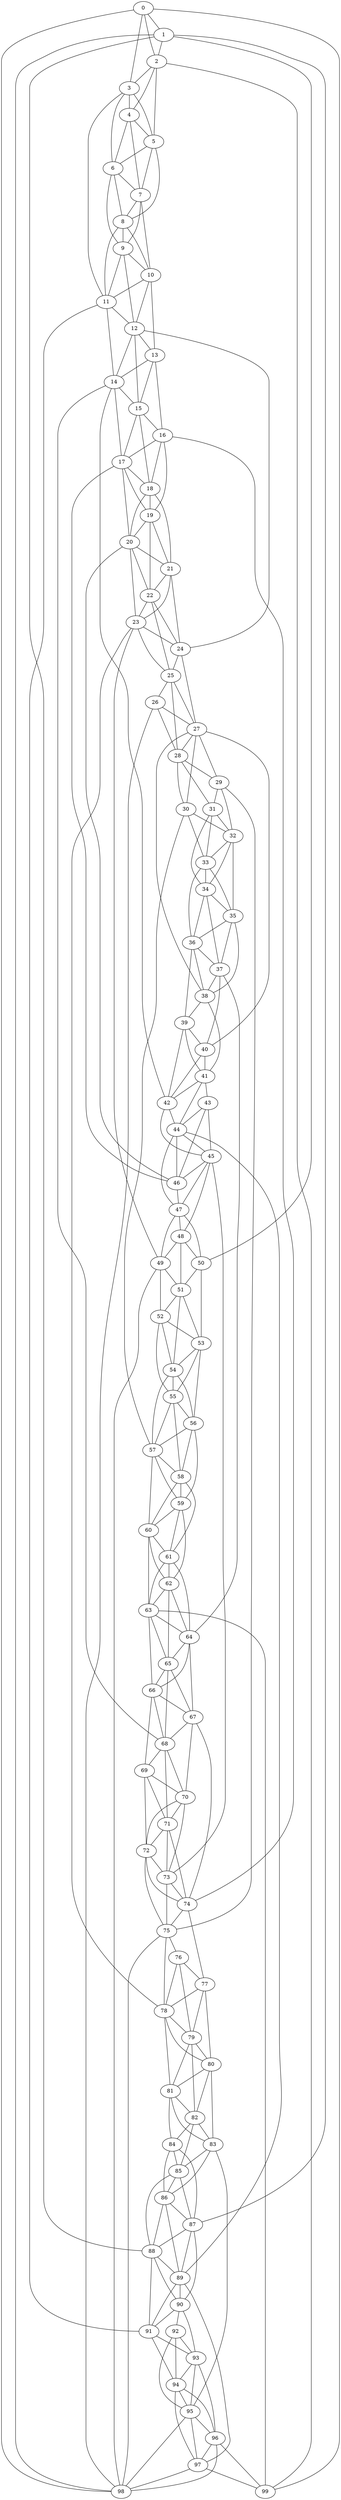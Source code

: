 strict graph "watts_strogatz_graph(100,6,0.1)" {
0;
1;
2;
3;
4;
5;
6;
7;
8;
9;
10;
11;
12;
13;
14;
15;
16;
17;
18;
19;
20;
21;
22;
23;
24;
25;
26;
27;
28;
29;
30;
31;
32;
33;
34;
35;
36;
37;
38;
39;
40;
41;
42;
43;
44;
45;
46;
47;
48;
49;
50;
51;
52;
53;
54;
55;
56;
57;
58;
59;
60;
61;
62;
63;
64;
65;
66;
67;
68;
69;
70;
71;
72;
73;
74;
75;
76;
77;
78;
79;
80;
81;
82;
83;
84;
85;
86;
87;
88;
89;
90;
91;
92;
93;
94;
95;
96;
97;
98;
99;
0 -- 1  [is_available=True, prob="0.770924380941"];
0 -- 2  [is_available=True, prob="0.605353941601"];
0 -- 3  [is_available=True, prob="0.238412320733"];
0 -- 98  [is_available=True, prob="0.283685204535"];
0 -- 99  [is_available=True, prob="0.440160290951"];
1 -- 2  [is_available=True, prob="0.222986892477"];
1 -- 98  [is_available=True, prob="0.249154061532"];
1 -- 50  [is_available=True, prob="0.718362316997"];
1 -- 87  [is_available=True, prob="0.970013911015"];
1 -- 88  [is_available=True, prob="0.142795034862"];
2 -- 3  [is_available=True, prob="0.971960962303"];
2 -- 4  [is_available=True, prob="0.719197393058"];
2 -- 5  [is_available=True, prob="0.386313902206"];
2 -- 99  [is_available=True, prob="0.215970689087"];
3 -- 4  [is_available=True, prob="0.563174753944"];
3 -- 5  [is_available=True, prob="1.0"];
3 -- 6  [is_available=True, prob="1.0"];
3 -- 11  [is_available=True, prob="0.163485620161"];
4 -- 5  [is_available=True, prob="0.755054214078"];
4 -- 6  [is_available=True, prob="0.598501060464"];
4 -- 7  [is_available=True, prob="0.718626209252"];
5 -- 6  [is_available=True, prob="0.178584835477"];
5 -- 7  [is_available=True, prob="1.0"];
5 -- 8  [is_available=True, prob="0.731656395602"];
6 -- 7  [is_available=True, prob="1.0"];
6 -- 8  [is_available=True, prob="0.633451263503"];
6 -- 9  [is_available=True, prob="0.0695112445153"];
7 -- 8  [is_available=True, prob="0.79013771405"];
7 -- 9  [is_available=True, prob="1.0"];
7 -- 10  [is_available=True, prob="1.0"];
8 -- 9  [is_available=True, prob="0.585064689171"];
8 -- 10  [is_available=True, prob="0.419019870919"];
8 -- 11  [is_available=True, prob="0.852371445978"];
9 -- 10  [is_available=True, prob="1.0"];
9 -- 11  [is_available=True, prob="0.537204092617"];
9 -- 12  [is_available=True, prob="0.950218059025"];
10 -- 11  [is_available=True, prob="0.177342746348"];
10 -- 12  [is_available=True, prob="0.908686530197"];
10 -- 13  [is_available=True, prob="0.104738946147"];
11 -- 12  [is_available=True, prob="0.046675576756"];
11 -- 14  [is_available=True, prob="0.279663560565"];
11 -- 91  [is_available=True, prob="0.184227892974"];
12 -- 13  [is_available=True, prob="0.0833330559065"];
12 -- 14  [is_available=True, prob="1.0"];
12 -- 15  [is_available=True, prob="0.42519170949"];
12 -- 24  [is_available=True, prob="0.672397495409"];
13 -- 14  [is_available=True, prob="0.264102612289"];
13 -- 15  [is_available=True, prob="0.250408489504"];
13 -- 16  [is_available=True, prob="0.0885906660392"];
14 -- 68  [is_available=True, prob="0.647561638523"];
14 -- 42  [is_available=True, prob="1.0"];
14 -- 15  [is_available=True, prob="1.0"];
14 -- 17  [is_available=True, prob="0.54069857529"];
15 -- 16  [is_available=True, prob="0.664695752881"];
15 -- 17  [is_available=True, prob="0.289723874114"];
15 -- 18  [is_available=True, prob="1.0"];
16 -- 74  [is_available=True, prob="0.402403351601"];
16 -- 17  [is_available=True, prob="0.0999999953542"];
16 -- 18  [is_available=True, prob="0.832986637533"];
16 -- 19  [is_available=True, prob="1.0"];
17 -- 18  [is_available=True, prob="1.0"];
17 -- 19  [is_available=True, prob="1.0"];
17 -- 20  [is_available=True, prob="1.0"];
17 -- 46  [is_available=True, prob="0.932216307075"];
18 -- 19  [is_available=True, prob="0.499009468429"];
18 -- 20  [is_available=True, prob="0.953526827796"];
18 -- 21  [is_available=True, prob="0.0536964249244"];
19 -- 20  [is_available=True, prob="0.80396052137"];
19 -- 21  [is_available=True, prob="0.211165559968"];
19 -- 22  [is_available=True, prob="0.468301324911"];
20 -- 46  [is_available=True, prob="1.0"];
20 -- 21  [is_available=True, prob="0.777442990326"];
20 -- 22  [is_available=True, prob="0.225948286368"];
20 -- 23  [is_available=True, prob="0.193692459572"];
21 -- 22  [is_available=True, prob="0.134857233186"];
21 -- 23  [is_available=True, prob="0.513349578428"];
21 -- 24  [is_available=True, prob="0.150973993963"];
22 -- 23  [is_available=True, prob="0.694454343391"];
22 -- 24  [is_available=True, prob="0.202821482432"];
22 -- 25  [is_available=True, prob="0.731157913844"];
23 -- 78  [is_available=True, prob="1.0"];
23 -- 49  [is_available=True, prob="0.437018215005"];
23 -- 24  [is_available=True, prob="0.63453288026"];
23 -- 25  [is_available=True, prob="0.420382501576"];
24 -- 25  [is_available=True, prob="0.515655477772"];
24 -- 27  [is_available=True, prob="0.211202553083"];
25 -- 26  [is_available=True, prob="0.80055853794"];
25 -- 27  [is_available=True, prob="0.152336778474"];
25 -- 28  [is_available=True, prob="0.493723176876"];
26 -- 98  [is_available=True, prob="0.244428990521"];
26 -- 27  [is_available=True, prob="0.0047603328697"];
26 -- 28  [is_available=True, prob="0.363284582755"];
27 -- 38  [is_available=True, prob="0.663117880945"];
27 -- 40  [is_available=True, prob="1.0"];
27 -- 28  [is_available=True, prob="1.0"];
27 -- 29  [is_available=True, prob="0.128499672616"];
27 -- 30  [is_available=True, prob="0.613293753773"];
28 -- 29  [is_available=True, prob="1.0"];
28 -- 30  [is_available=True, prob="1.0"];
28 -- 31  [is_available=True, prob="0.963086085272"];
29 -- 32  [is_available=True, prob="1.0"];
29 -- 75  [is_available=True, prob="0.613645573403"];
29 -- 31  [is_available=True, prob="0.0961595084521"];
30 -- 32  [is_available=True, prob="1.0"];
30 -- 33  [is_available=True, prob="0.879439869312"];
30 -- 57  [is_available=True, prob="1.0"];
31 -- 32  [is_available=True, prob="0.681975558766"];
31 -- 33  [is_available=True, prob="1.0"];
31 -- 34  [is_available=True, prob="1.0"];
32 -- 33  [is_available=True, prob="0.492286381249"];
32 -- 34  [is_available=True, prob="0.397375230732"];
32 -- 35  [is_available=True, prob="0.831609907918"];
33 -- 34  [is_available=True, prob="1.0"];
33 -- 35  [is_available=True, prob="0.18199894868"];
33 -- 36  [is_available=True, prob="1.0"];
34 -- 35  [is_available=True, prob="1.0"];
34 -- 36  [is_available=True, prob="0.099887292234"];
34 -- 37  [is_available=True, prob="0.236833998643"];
35 -- 36  [is_available=True, prob="0.200012960026"];
35 -- 37  [is_available=True, prob="0.946067243234"];
35 -- 38  [is_available=True, prob="0.89509797365"];
36 -- 37  [is_available=True, prob="1.0"];
36 -- 38  [is_available=True, prob="0.528527190435"];
36 -- 39  [is_available=True, prob="0.91483699103"];
37 -- 64  [is_available=True, prob="0.262386268247"];
37 -- 38  [is_available=True, prob="0.710978376459"];
37 -- 40  [is_available=True, prob="0.725857950502"];
38 -- 39  [is_available=True, prob="0.0618177756233"];
38 -- 41  [is_available=True, prob="0.620479246551"];
39 -- 40  [is_available=True, prob="1.0"];
39 -- 41  [is_available=True, prob="0.414741799307"];
39 -- 42  [is_available=True, prob="1.0"];
40 -- 41  [is_available=True, prob="0.635409696703"];
40 -- 42  [is_available=True, prob="0.577376063111"];
41 -- 42  [is_available=True, prob="0.379027909086"];
41 -- 43  [is_available=True, prob="0.65576116476"];
41 -- 44  [is_available=True, prob="0.441030209439"];
42 -- 44  [is_available=True, prob="0.751818690079"];
42 -- 45  [is_available=True, prob="1.0"];
43 -- 44  [is_available=True, prob="0.166418840705"];
43 -- 45  [is_available=True, prob="0.508335528707"];
43 -- 46  [is_available=True, prob="0.430135403347"];
44 -- 45  [is_available=True, prob="1.0"];
44 -- 46  [is_available=True, prob="0.556106482216"];
44 -- 47  [is_available=True, prob="1.0"];
44 -- 89  [is_available=True, prob="1.0"];
45 -- 73  [is_available=True, prob="1.0"];
45 -- 46  [is_available=True, prob="1.0"];
45 -- 47  [is_available=True, prob="0.374664586626"];
45 -- 48  [is_available=True, prob="0.909844019713"];
46 -- 47  [is_available=True, prob="1.0"];
47 -- 48  [is_available=True, prob="0.287338606703"];
47 -- 49  [is_available=True, prob="0.768922106916"];
47 -- 50  [is_available=True, prob="0.74531360971"];
48 -- 49  [is_available=True, prob="0.987842154425"];
48 -- 50  [is_available=True, prob="0.683840574966"];
48 -- 51  [is_available=True, prob="1.0"];
49 -- 98  [is_available=True, prob="0.835631361858"];
49 -- 51  [is_available=True, prob="0.439684345765"];
49 -- 52  [is_available=True, prob="1.0"];
50 -- 51  [is_available=True, prob="1.0"];
50 -- 53  [is_available=True, prob="1.0"];
51 -- 52  [is_available=True, prob="0.464812558474"];
51 -- 53  [is_available=True, prob="1.0"];
51 -- 54  [is_available=True, prob="1.0"];
52 -- 53  [is_available=True, prob="0.190995850135"];
52 -- 54  [is_available=True, prob="1.0"];
52 -- 55  [is_available=True, prob="0.990366108402"];
53 -- 54  [is_available=True, prob="1.0"];
53 -- 55  [is_available=True, prob="0.645401552899"];
53 -- 56  [is_available=True, prob="0.0552973255886"];
54 -- 55  [is_available=True, prob="0.256294477684"];
54 -- 56  [is_available=True, prob="0.886738925811"];
54 -- 57  [is_available=True, prob="0.104855000364"];
55 -- 56  [is_available=True, prob="1.0"];
55 -- 57  [is_available=True, prob="0.967555311058"];
55 -- 58  [is_available=True, prob="0.321349377066"];
56 -- 57  [is_available=True, prob="1.0"];
56 -- 58  [is_available=True, prob="0.8801872711"];
56 -- 59  [is_available=True, prob="0.262314533397"];
57 -- 58  [is_available=True, prob="0.93524243335"];
57 -- 59  [is_available=True, prob="0.935410736687"];
57 -- 60  [is_available=True, prob="0.685264990409"];
58 -- 59  [is_available=True, prob="0.110183651478"];
58 -- 60  [is_available=True, prob="0.768267863406"];
58 -- 61  [is_available=True, prob="1.0"];
59 -- 60  [is_available=True, prob="0.863195696841"];
59 -- 61  [is_available=True, prob="0.662796559466"];
59 -- 62  [is_available=True, prob="0.912627467025"];
60 -- 61  [is_available=True, prob="0.903889180346"];
60 -- 62  [is_available=True, prob="0.79604380627"];
60 -- 63  [is_available=True, prob="0.0763071191597"];
61 -- 64  [is_available=True, prob="0.533807595853"];
61 -- 62  [is_available=True, prob="0.903721067459"];
61 -- 63  [is_available=True, prob="0.351471862237"];
62 -- 64  [is_available=True, prob="0.56792543229"];
62 -- 65  [is_available=True, prob="0.713804295007"];
62 -- 63  [is_available=True, prob="0.46474142804"];
63 -- 64  [is_available=True, prob="1.0"];
63 -- 65  [is_available=True, prob="0.583668598108"];
63 -- 66  [is_available=True, prob="0.872214391507"];
63 -- 99  [is_available=True, prob="0.22890798511"];
64 -- 65  [is_available=True, prob="1.0"];
64 -- 66  [is_available=True, prob="0.471193980482"];
64 -- 67  [is_available=True, prob="0.225598499003"];
65 -- 66  [is_available=True, prob="0.843505557129"];
65 -- 67  [is_available=True, prob="1.0"];
65 -- 68  [is_available=True, prob="0.552664000468"];
66 -- 67  [is_available=True, prob="0.0465125856795"];
66 -- 68  [is_available=True, prob="0.634005316718"];
66 -- 69  [is_available=True, prob="1.0"];
67 -- 68  [is_available=True, prob="0.539176405114"];
67 -- 70  [is_available=True, prob="1.0"];
67 -- 74  [is_available=True, prob="1.0"];
68 -- 69  [is_available=True, prob="0.741912583667"];
68 -- 70  [is_available=True, prob="0.899154087457"];
68 -- 71  [is_available=True, prob="1.0"];
69 -- 70  [is_available=True, prob="0.412880926784"];
69 -- 71  [is_available=True, prob="0.331934871346"];
69 -- 72  [is_available=True, prob="1.0"];
70 -- 71  [is_available=True, prob="1.0"];
70 -- 72  [is_available=True, prob="0.485407618408"];
70 -- 73  [is_available=True, prob="1.0"];
71 -- 72  [is_available=True, prob="1.0"];
71 -- 73  [is_available=True, prob="0.661410803663"];
71 -- 74  [is_available=True, prob="0.445308744578"];
72 -- 73  [is_available=True, prob="0.887394265099"];
72 -- 74  [is_available=True, prob="1.0"];
72 -- 75  [is_available=True, prob="0.862578806202"];
73 -- 74  [is_available=True, prob="1.0"];
73 -- 75  [is_available=True, prob="0.155600890562"];
74 -- 75  [is_available=True, prob="0.29365636055"];
74 -- 77  [is_available=True, prob="0.17163868938"];
75 -- 98  [is_available=True, prob="1.0"];
75 -- 76  [is_available=True, prob="0.000775517019019"];
75 -- 78  [is_available=True, prob="0.18010548752"];
76 -- 77  [is_available=True, prob="0.0248051587332"];
76 -- 78  [is_available=True, prob="0.384896151423"];
76 -- 79  [is_available=True, prob="0.31300820215"];
77 -- 78  [is_available=True, prob="0.098732302968"];
77 -- 79  [is_available=True, prob="0.46895742271"];
77 -- 80  [is_available=True, prob="0.596376536982"];
78 -- 79  [is_available=True, prob="0.375417512738"];
78 -- 80  [is_available=True, prob="0.191233014336"];
78 -- 81  [is_available=True, prob="0.846096947931"];
79 -- 80  [is_available=True, prob="1.0"];
79 -- 81  [is_available=True, prob="0.367866970112"];
79 -- 82  [is_available=True, prob="0.846942583776"];
80 -- 81  [is_available=True, prob="1.0"];
80 -- 82  [is_available=True, prob="1.0"];
80 -- 83  [is_available=True, prob="1.0"];
81 -- 82  [is_available=True, prob="0.597701973418"];
81 -- 83  [is_available=True, prob="0.775740266273"];
81 -- 84  [is_available=True, prob="0.275047773608"];
82 -- 83  [is_available=True, prob="0.984679325677"];
82 -- 84  [is_available=True, prob="1.0"];
82 -- 85  [is_available=True, prob="0.483362731975"];
83 -- 85  [is_available=True, prob="1.0"];
83 -- 86  [is_available=True, prob="1.0"];
83 -- 95  [is_available=True, prob="0.301914717519"];
84 -- 85  [is_available=True, prob="0.102187010594"];
84 -- 86  [is_available=True, prob="0.597318729638"];
84 -- 87  [is_available=True, prob="0.885061885851"];
85 -- 86  [is_available=True, prob="1.0"];
85 -- 87  [is_available=True, prob="1.0"];
85 -- 88  [is_available=True, prob="0.314941791764"];
86 -- 87  [is_available=True, prob="1.0"];
86 -- 88  [is_available=True, prob="1.0"];
86 -- 89  [is_available=True, prob="0.914918100786"];
87 -- 88  [is_available=True, prob="1.0"];
87 -- 89  [is_available=True, prob="0.2202174562"];
87 -- 90  [is_available=True, prob="1.0"];
88 -- 89  [is_available=True, prob="0.638218223955"];
88 -- 90  [is_available=True, prob="0.620502877827"];
88 -- 91  [is_available=True, prob="0.939060272846"];
89 -- 97  [is_available=True, prob="0.864149463055"];
89 -- 90  [is_available=True, prob="0.28136322021"];
89 -- 91  [is_available=True, prob="0.90161022362"];
90 -- 91  [is_available=True, prob="0.805345902918"];
90 -- 92  [is_available=True, prob="0.59950669667"];
90 -- 93  [is_available=True, prob="0.271950557858"];
91 -- 93  [is_available=True, prob="1.0"];
91 -- 94  [is_available=True, prob="0.634221029782"];
92 -- 93  [is_available=True, prob="0.0922567977653"];
92 -- 94  [is_available=True, prob="0.789499404929"];
92 -- 95  [is_available=True, prob="0.998574358445"];
93 -- 96  [is_available=True, prob="0.404549352589"];
93 -- 94  [is_available=True, prob="0.252160898889"];
93 -- 95  [is_available=True, prob="0.531231345575"];
94 -- 96  [is_available=True, prob="0.0341941208704"];
94 -- 97  [is_available=True, prob="0.800349527006"];
94 -- 95  [is_available=True, prob="1.0"];
95 -- 96  [is_available=True, prob="0.76883139211"];
95 -- 97  [is_available=True, prob="0.333067585931"];
95 -- 98  [is_available=True, prob="1.0"];
96 -- 97  [is_available=True, prob="0.595971573907"];
96 -- 98  [is_available=True, prob="1.0"];
96 -- 99  [is_available=True, prob="0.671949449135"];
97 -- 98  [is_available=True, prob="0.158708612043"];
97 -- 99  [is_available=True, prob="0.423402262241"];
}
